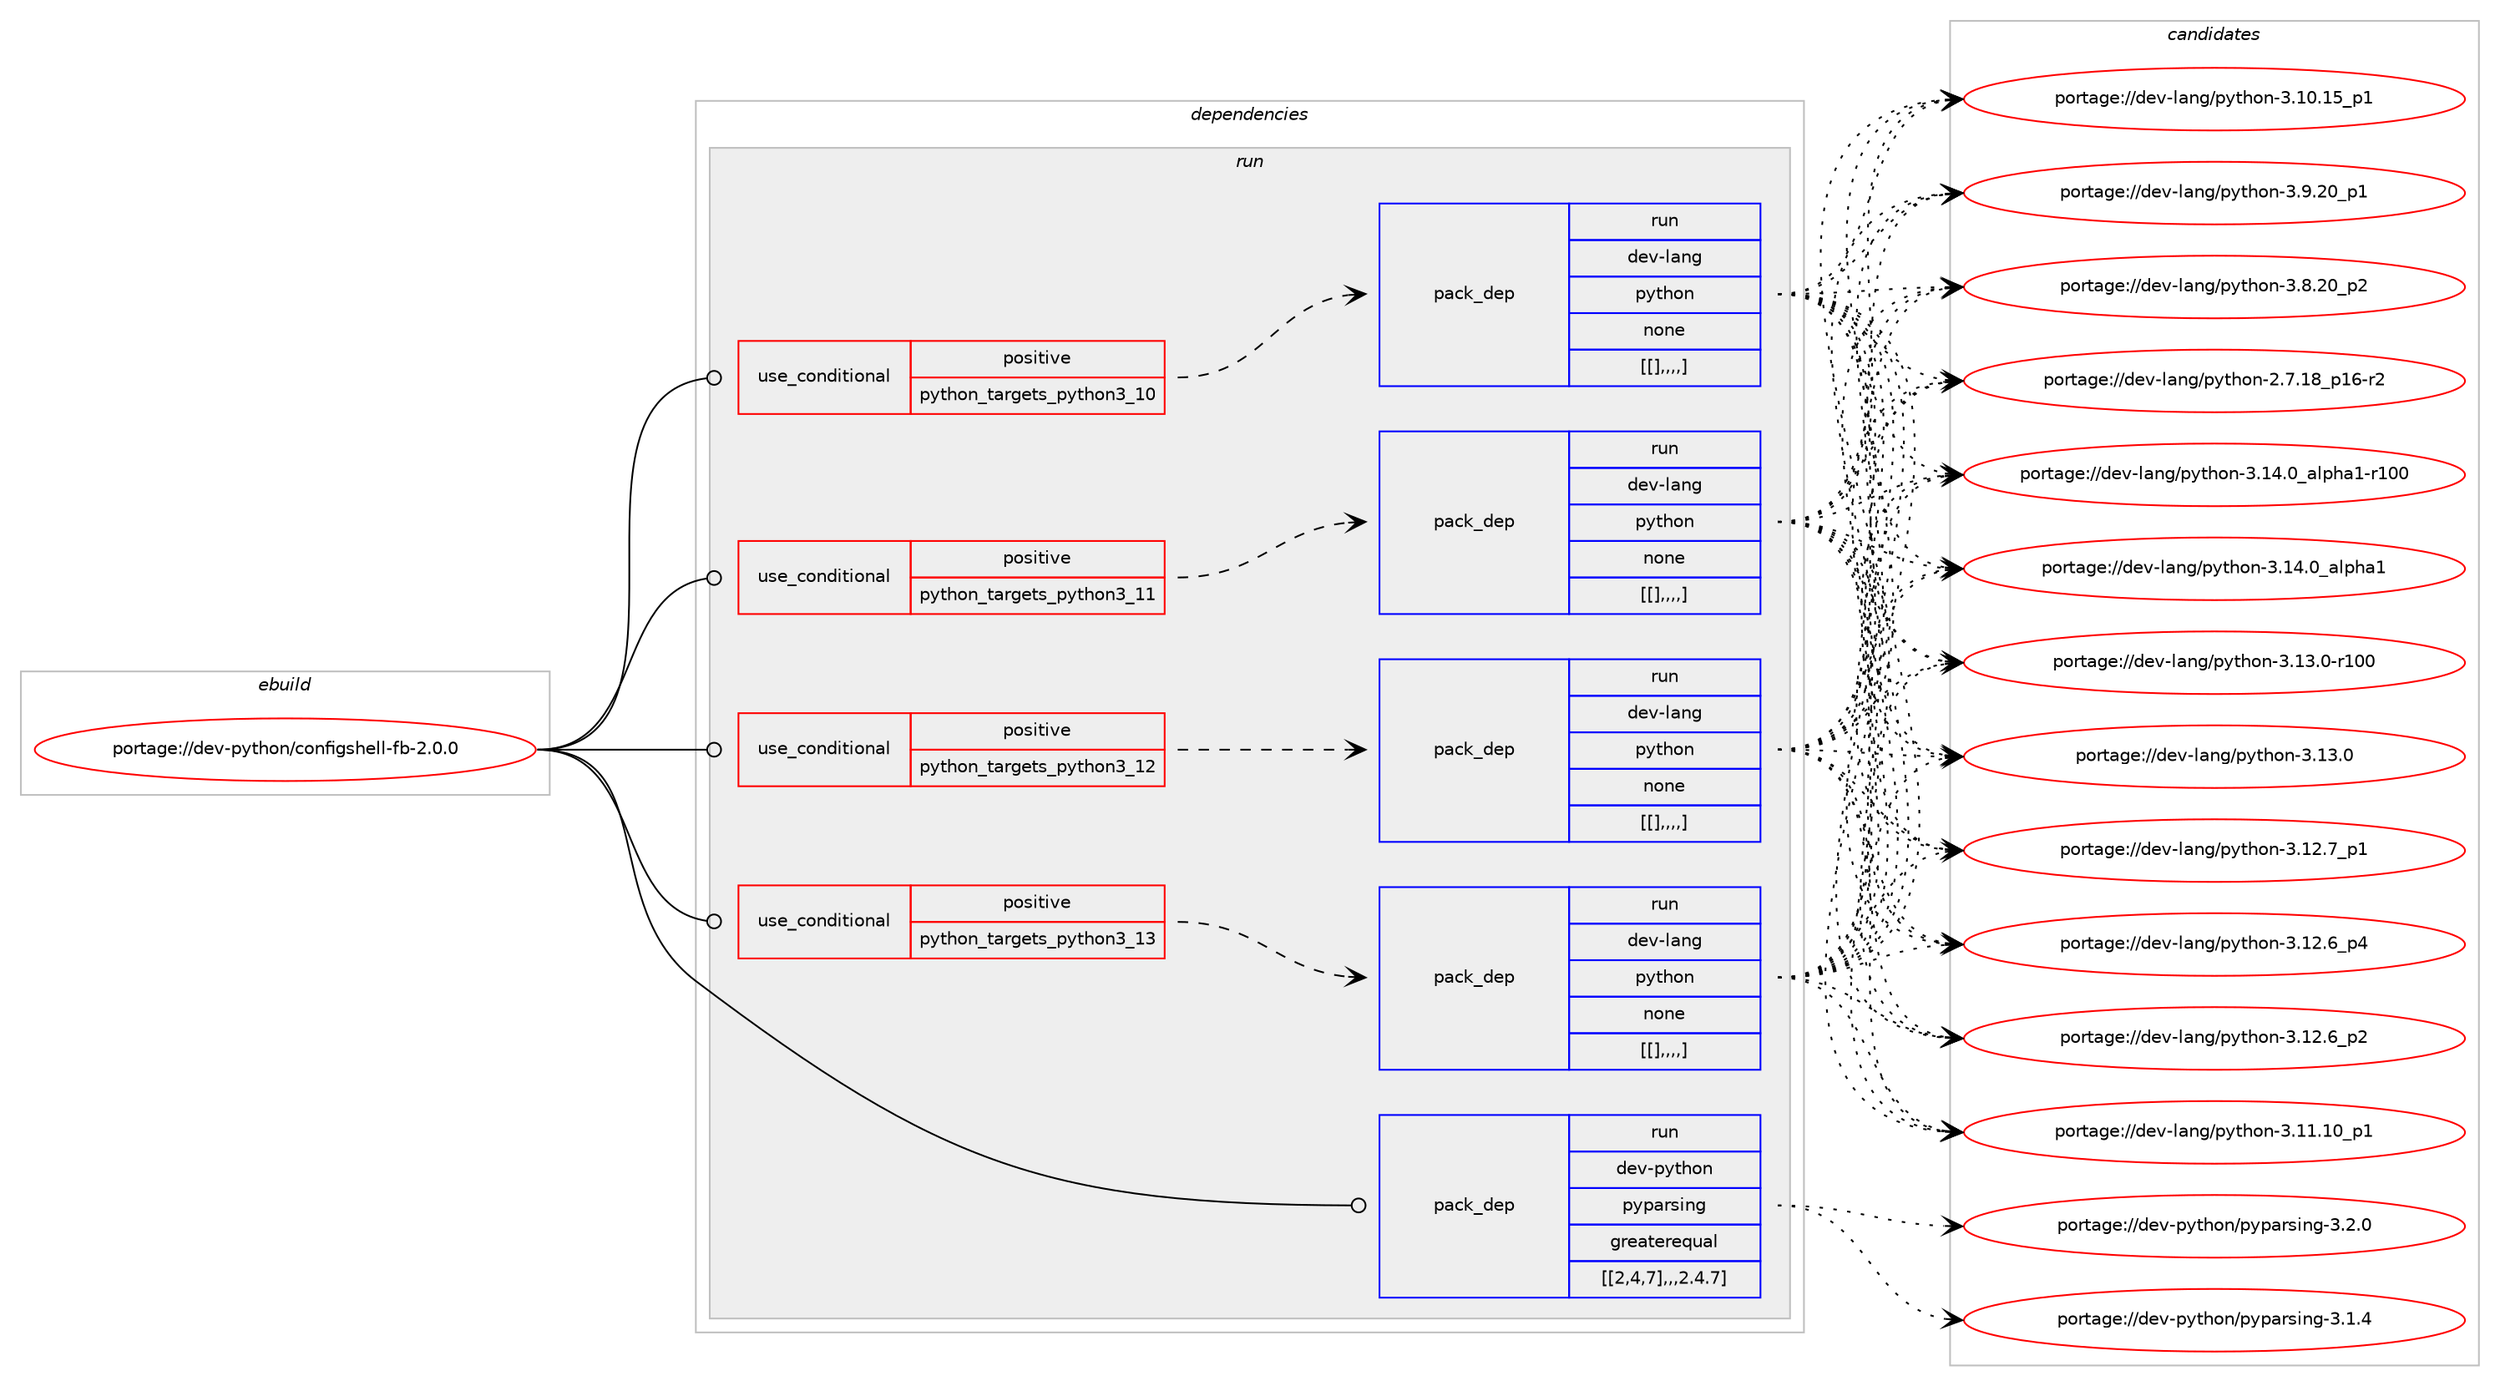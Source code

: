 digraph prolog {

# *************
# Graph options
# *************

newrank=true;
concentrate=true;
compound=true;
graph [rankdir=LR,fontname=Helvetica,fontsize=10,ranksep=1.5];#, ranksep=2.5, nodesep=0.2];
edge  [arrowhead=vee];
node  [fontname=Helvetica,fontsize=10];

# **********
# The ebuild
# **********

subgraph cluster_leftcol {
color=gray;
label=<<i>ebuild</i>>;
id [label="portage://dev-python/configshell-fb-2.0.0", color=red, width=4, href="../dev-python/configshell-fb-2.0.0.svg"];
}

# ****************
# The dependencies
# ****************

subgraph cluster_midcol {
color=gray;
label=<<i>dependencies</i>>;
subgraph cluster_compile {
fillcolor="#eeeeee";
style=filled;
label=<<i>compile</i>>;
}
subgraph cluster_compileandrun {
fillcolor="#eeeeee";
style=filled;
label=<<i>compile and run</i>>;
}
subgraph cluster_run {
fillcolor="#eeeeee";
style=filled;
label=<<i>run</i>>;
subgraph cond33909 {
dependency149430 [label=<<TABLE BORDER="0" CELLBORDER="1" CELLSPACING="0" CELLPADDING="4"><TR><TD ROWSPAN="3" CELLPADDING="10">use_conditional</TD></TR><TR><TD>positive</TD></TR><TR><TD>python_targets_python3_10</TD></TR></TABLE>>, shape=none, color=red];
subgraph pack114212 {
dependency149492 [label=<<TABLE BORDER="0" CELLBORDER="1" CELLSPACING="0" CELLPADDING="4" WIDTH="220"><TR><TD ROWSPAN="6" CELLPADDING="30">pack_dep</TD></TR><TR><TD WIDTH="110">run</TD></TR><TR><TD>dev-lang</TD></TR><TR><TD>python</TD></TR><TR><TD>none</TD></TR><TR><TD>[[],,,,]</TD></TR></TABLE>>, shape=none, color=blue];
}
dependency149430:e -> dependency149492:w [weight=20,style="dashed",arrowhead="vee"];
}
id:e -> dependency149430:w [weight=20,style="solid",arrowhead="odot"];
subgraph cond33926 {
dependency149496 [label=<<TABLE BORDER="0" CELLBORDER="1" CELLSPACING="0" CELLPADDING="4"><TR><TD ROWSPAN="3" CELLPADDING="10">use_conditional</TD></TR><TR><TD>positive</TD></TR><TR><TD>python_targets_python3_11</TD></TR></TABLE>>, shape=none, color=red];
subgraph pack114256 {
dependency149531 [label=<<TABLE BORDER="0" CELLBORDER="1" CELLSPACING="0" CELLPADDING="4" WIDTH="220"><TR><TD ROWSPAN="6" CELLPADDING="30">pack_dep</TD></TR><TR><TD WIDTH="110">run</TD></TR><TR><TD>dev-lang</TD></TR><TR><TD>python</TD></TR><TR><TD>none</TD></TR><TR><TD>[[],,,,]</TD></TR></TABLE>>, shape=none, color=blue];
}
dependency149496:e -> dependency149531:w [weight=20,style="dashed",arrowhead="vee"];
}
id:e -> dependency149496:w [weight=20,style="solid",arrowhead="odot"];
subgraph cond33946 {
dependency149539 [label=<<TABLE BORDER="0" CELLBORDER="1" CELLSPACING="0" CELLPADDING="4"><TR><TD ROWSPAN="3" CELLPADDING="10">use_conditional</TD></TR><TR><TD>positive</TD></TR><TR><TD>python_targets_python3_12</TD></TR></TABLE>>, shape=none, color=red];
subgraph pack114276 {
dependency149549 [label=<<TABLE BORDER="0" CELLBORDER="1" CELLSPACING="0" CELLPADDING="4" WIDTH="220"><TR><TD ROWSPAN="6" CELLPADDING="30">pack_dep</TD></TR><TR><TD WIDTH="110">run</TD></TR><TR><TD>dev-lang</TD></TR><TR><TD>python</TD></TR><TR><TD>none</TD></TR><TR><TD>[[],,,,]</TD></TR></TABLE>>, shape=none, color=blue];
}
dependency149539:e -> dependency149549:w [weight=20,style="dashed",arrowhead="vee"];
}
id:e -> dependency149539:w [weight=20,style="solid",arrowhead="odot"];
subgraph cond33957 {
dependency149559 [label=<<TABLE BORDER="0" CELLBORDER="1" CELLSPACING="0" CELLPADDING="4"><TR><TD ROWSPAN="3" CELLPADDING="10">use_conditional</TD></TR><TR><TD>positive</TD></TR><TR><TD>python_targets_python3_13</TD></TR></TABLE>>, shape=none, color=red];
subgraph pack114301 {
dependency149585 [label=<<TABLE BORDER="0" CELLBORDER="1" CELLSPACING="0" CELLPADDING="4" WIDTH="220"><TR><TD ROWSPAN="6" CELLPADDING="30">pack_dep</TD></TR><TR><TD WIDTH="110">run</TD></TR><TR><TD>dev-lang</TD></TR><TR><TD>python</TD></TR><TR><TD>none</TD></TR><TR><TD>[[],,,,]</TD></TR></TABLE>>, shape=none, color=blue];
}
dependency149559:e -> dependency149585:w [weight=20,style="dashed",arrowhead="vee"];
}
id:e -> dependency149559:w [weight=20,style="solid",arrowhead="odot"];
subgraph pack114311 {
dependency149625 [label=<<TABLE BORDER="0" CELLBORDER="1" CELLSPACING="0" CELLPADDING="4" WIDTH="220"><TR><TD ROWSPAN="6" CELLPADDING="30">pack_dep</TD></TR><TR><TD WIDTH="110">run</TD></TR><TR><TD>dev-python</TD></TR><TR><TD>pyparsing</TD></TR><TR><TD>greaterequal</TD></TR><TR><TD>[[2,4,7],,,2.4.7]</TD></TR></TABLE>>, shape=none, color=blue];
}
id:e -> dependency149625:w [weight=20,style="solid",arrowhead="odot"];
}
}

# **************
# The candidates
# **************

subgraph cluster_choices {
rank=same;
color=gray;
label=<<i>candidates</i>>;

subgraph choice114183 {
color=black;
nodesep=1;
choice100101118451089711010347112121116104111110455146495246489597108112104974945114494848 [label="portage://dev-lang/python-3.14.0_alpha1-r100", color=red, width=4,href="../dev-lang/python-3.14.0_alpha1-r100.svg"];
choice1001011184510897110103471121211161041111104551464952464895971081121049749 [label="portage://dev-lang/python-3.14.0_alpha1", color=red, width=4,href="../dev-lang/python-3.14.0_alpha1.svg"];
choice1001011184510897110103471121211161041111104551464951464845114494848 [label="portage://dev-lang/python-3.13.0-r100", color=red, width=4,href="../dev-lang/python-3.13.0-r100.svg"];
choice10010111845108971101034711212111610411111045514649514648 [label="portage://dev-lang/python-3.13.0", color=red, width=4,href="../dev-lang/python-3.13.0.svg"];
choice100101118451089711010347112121116104111110455146495046559511249 [label="portage://dev-lang/python-3.12.7_p1", color=red, width=4,href="../dev-lang/python-3.12.7_p1.svg"];
choice100101118451089711010347112121116104111110455146495046549511252 [label="portage://dev-lang/python-3.12.6_p4", color=red, width=4,href="../dev-lang/python-3.12.6_p4.svg"];
choice100101118451089711010347112121116104111110455146495046549511250 [label="portage://dev-lang/python-3.12.6_p2", color=red, width=4,href="../dev-lang/python-3.12.6_p2.svg"];
choice10010111845108971101034711212111610411111045514649494649489511249 [label="portage://dev-lang/python-3.11.10_p1", color=red, width=4,href="../dev-lang/python-3.11.10_p1.svg"];
choice10010111845108971101034711212111610411111045514649484649539511249 [label="portage://dev-lang/python-3.10.15_p1", color=red, width=4,href="../dev-lang/python-3.10.15_p1.svg"];
choice100101118451089711010347112121116104111110455146574650489511249 [label="portage://dev-lang/python-3.9.20_p1", color=red, width=4,href="../dev-lang/python-3.9.20_p1.svg"];
choice100101118451089711010347112121116104111110455146564650489511250 [label="portage://dev-lang/python-3.8.20_p2", color=red, width=4,href="../dev-lang/python-3.8.20_p2.svg"];
choice100101118451089711010347112121116104111110455046554649569511249544511450 [label="portage://dev-lang/python-2.7.18_p16-r2", color=red, width=4,href="../dev-lang/python-2.7.18_p16-r2.svg"];
dependency149492:e -> choice100101118451089711010347112121116104111110455146495246489597108112104974945114494848:w [style=dotted,weight="100"];
dependency149492:e -> choice1001011184510897110103471121211161041111104551464952464895971081121049749:w [style=dotted,weight="100"];
dependency149492:e -> choice1001011184510897110103471121211161041111104551464951464845114494848:w [style=dotted,weight="100"];
dependency149492:e -> choice10010111845108971101034711212111610411111045514649514648:w [style=dotted,weight="100"];
dependency149492:e -> choice100101118451089711010347112121116104111110455146495046559511249:w [style=dotted,weight="100"];
dependency149492:e -> choice100101118451089711010347112121116104111110455146495046549511252:w [style=dotted,weight="100"];
dependency149492:e -> choice100101118451089711010347112121116104111110455146495046549511250:w [style=dotted,weight="100"];
dependency149492:e -> choice10010111845108971101034711212111610411111045514649494649489511249:w [style=dotted,weight="100"];
dependency149492:e -> choice10010111845108971101034711212111610411111045514649484649539511249:w [style=dotted,weight="100"];
dependency149492:e -> choice100101118451089711010347112121116104111110455146574650489511249:w [style=dotted,weight="100"];
dependency149492:e -> choice100101118451089711010347112121116104111110455146564650489511250:w [style=dotted,weight="100"];
dependency149492:e -> choice100101118451089711010347112121116104111110455046554649569511249544511450:w [style=dotted,weight="100"];
}
subgraph choice114258 {
color=black;
nodesep=1;
choice100101118451089711010347112121116104111110455146495246489597108112104974945114494848 [label="portage://dev-lang/python-3.14.0_alpha1-r100", color=red, width=4,href="../dev-lang/python-3.14.0_alpha1-r100.svg"];
choice1001011184510897110103471121211161041111104551464952464895971081121049749 [label="portage://dev-lang/python-3.14.0_alpha1", color=red, width=4,href="../dev-lang/python-3.14.0_alpha1.svg"];
choice1001011184510897110103471121211161041111104551464951464845114494848 [label="portage://dev-lang/python-3.13.0-r100", color=red, width=4,href="../dev-lang/python-3.13.0-r100.svg"];
choice10010111845108971101034711212111610411111045514649514648 [label="portage://dev-lang/python-3.13.0", color=red, width=4,href="../dev-lang/python-3.13.0.svg"];
choice100101118451089711010347112121116104111110455146495046559511249 [label="portage://dev-lang/python-3.12.7_p1", color=red, width=4,href="../dev-lang/python-3.12.7_p1.svg"];
choice100101118451089711010347112121116104111110455146495046549511252 [label="portage://dev-lang/python-3.12.6_p4", color=red, width=4,href="../dev-lang/python-3.12.6_p4.svg"];
choice100101118451089711010347112121116104111110455146495046549511250 [label="portage://dev-lang/python-3.12.6_p2", color=red, width=4,href="../dev-lang/python-3.12.6_p2.svg"];
choice10010111845108971101034711212111610411111045514649494649489511249 [label="portage://dev-lang/python-3.11.10_p1", color=red, width=4,href="../dev-lang/python-3.11.10_p1.svg"];
choice10010111845108971101034711212111610411111045514649484649539511249 [label="portage://dev-lang/python-3.10.15_p1", color=red, width=4,href="../dev-lang/python-3.10.15_p1.svg"];
choice100101118451089711010347112121116104111110455146574650489511249 [label="portage://dev-lang/python-3.9.20_p1", color=red, width=4,href="../dev-lang/python-3.9.20_p1.svg"];
choice100101118451089711010347112121116104111110455146564650489511250 [label="portage://dev-lang/python-3.8.20_p2", color=red, width=4,href="../dev-lang/python-3.8.20_p2.svg"];
choice100101118451089711010347112121116104111110455046554649569511249544511450 [label="portage://dev-lang/python-2.7.18_p16-r2", color=red, width=4,href="../dev-lang/python-2.7.18_p16-r2.svg"];
dependency149531:e -> choice100101118451089711010347112121116104111110455146495246489597108112104974945114494848:w [style=dotted,weight="100"];
dependency149531:e -> choice1001011184510897110103471121211161041111104551464952464895971081121049749:w [style=dotted,weight="100"];
dependency149531:e -> choice1001011184510897110103471121211161041111104551464951464845114494848:w [style=dotted,weight="100"];
dependency149531:e -> choice10010111845108971101034711212111610411111045514649514648:w [style=dotted,weight="100"];
dependency149531:e -> choice100101118451089711010347112121116104111110455146495046559511249:w [style=dotted,weight="100"];
dependency149531:e -> choice100101118451089711010347112121116104111110455146495046549511252:w [style=dotted,weight="100"];
dependency149531:e -> choice100101118451089711010347112121116104111110455146495046549511250:w [style=dotted,weight="100"];
dependency149531:e -> choice10010111845108971101034711212111610411111045514649494649489511249:w [style=dotted,weight="100"];
dependency149531:e -> choice10010111845108971101034711212111610411111045514649484649539511249:w [style=dotted,weight="100"];
dependency149531:e -> choice100101118451089711010347112121116104111110455146574650489511249:w [style=dotted,weight="100"];
dependency149531:e -> choice100101118451089711010347112121116104111110455146564650489511250:w [style=dotted,weight="100"];
dependency149531:e -> choice100101118451089711010347112121116104111110455046554649569511249544511450:w [style=dotted,weight="100"];
}
subgraph choice114271 {
color=black;
nodesep=1;
choice100101118451089711010347112121116104111110455146495246489597108112104974945114494848 [label="portage://dev-lang/python-3.14.0_alpha1-r100", color=red, width=4,href="../dev-lang/python-3.14.0_alpha1-r100.svg"];
choice1001011184510897110103471121211161041111104551464952464895971081121049749 [label="portage://dev-lang/python-3.14.0_alpha1", color=red, width=4,href="../dev-lang/python-3.14.0_alpha1.svg"];
choice1001011184510897110103471121211161041111104551464951464845114494848 [label="portage://dev-lang/python-3.13.0-r100", color=red, width=4,href="../dev-lang/python-3.13.0-r100.svg"];
choice10010111845108971101034711212111610411111045514649514648 [label="portage://dev-lang/python-3.13.0", color=red, width=4,href="../dev-lang/python-3.13.0.svg"];
choice100101118451089711010347112121116104111110455146495046559511249 [label="portage://dev-lang/python-3.12.7_p1", color=red, width=4,href="../dev-lang/python-3.12.7_p1.svg"];
choice100101118451089711010347112121116104111110455146495046549511252 [label="portage://dev-lang/python-3.12.6_p4", color=red, width=4,href="../dev-lang/python-3.12.6_p4.svg"];
choice100101118451089711010347112121116104111110455146495046549511250 [label="portage://dev-lang/python-3.12.6_p2", color=red, width=4,href="../dev-lang/python-3.12.6_p2.svg"];
choice10010111845108971101034711212111610411111045514649494649489511249 [label="portage://dev-lang/python-3.11.10_p1", color=red, width=4,href="../dev-lang/python-3.11.10_p1.svg"];
choice10010111845108971101034711212111610411111045514649484649539511249 [label="portage://dev-lang/python-3.10.15_p1", color=red, width=4,href="../dev-lang/python-3.10.15_p1.svg"];
choice100101118451089711010347112121116104111110455146574650489511249 [label="portage://dev-lang/python-3.9.20_p1", color=red, width=4,href="../dev-lang/python-3.9.20_p1.svg"];
choice100101118451089711010347112121116104111110455146564650489511250 [label="portage://dev-lang/python-3.8.20_p2", color=red, width=4,href="../dev-lang/python-3.8.20_p2.svg"];
choice100101118451089711010347112121116104111110455046554649569511249544511450 [label="portage://dev-lang/python-2.7.18_p16-r2", color=red, width=4,href="../dev-lang/python-2.7.18_p16-r2.svg"];
dependency149549:e -> choice100101118451089711010347112121116104111110455146495246489597108112104974945114494848:w [style=dotted,weight="100"];
dependency149549:e -> choice1001011184510897110103471121211161041111104551464952464895971081121049749:w [style=dotted,weight="100"];
dependency149549:e -> choice1001011184510897110103471121211161041111104551464951464845114494848:w [style=dotted,weight="100"];
dependency149549:e -> choice10010111845108971101034711212111610411111045514649514648:w [style=dotted,weight="100"];
dependency149549:e -> choice100101118451089711010347112121116104111110455146495046559511249:w [style=dotted,weight="100"];
dependency149549:e -> choice100101118451089711010347112121116104111110455146495046549511252:w [style=dotted,weight="100"];
dependency149549:e -> choice100101118451089711010347112121116104111110455146495046549511250:w [style=dotted,weight="100"];
dependency149549:e -> choice10010111845108971101034711212111610411111045514649494649489511249:w [style=dotted,weight="100"];
dependency149549:e -> choice10010111845108971101034711212111610411111045514649484649539511249:w [style=dotted,weight="100"];
dependency149549:e -> choice100101118451089711010347112121116104111110455146574650489511249:w [style=dotted,weight="100"];
dependency149549:e -> choice100101118451089711010347112121116104111110455146564650489511250:w [style=dotted,weight="100"];
dependency149549:e -> choice100101118451089711010347112121116104111110455046554649569511249544511450:w [style=dotted,weight="100"];
}
subgraph choice114333 {
color=black;
nodesep=1;
choice100101118451089711010347112121116104111110455146495246489597108112104974945114494848 [label="portage://dev-lang/python-3.14.0_alpha1-r100", color=red, width=4,href="../dev-lang/python-3.14.0_alpha1-r100.svg"];
choice1001011184510897110103471121211161041111104551464952464895971081121049749 [label="portage://dev-lang/python-3.14.0_alpha1", color=red, width=4,href="../dev-lang/python-3.14.0_alpha1.svg"];
choice1001011184510897110103471121211161041111104551464951464845114494848 [label="portage://dev-lang/python-3.13.0-r100", color=red, width=4,href="../dev-lang/python-3.13.0-r100.svg"];
choice10010111845108971101034711212111610411111045514649514648 [label="portage://dev-lang/python-3.13.0", color=red, width=4,href="../dev-lang/python-3.13.0.svg"];
choice100101118451089711010347112121116104111110455146495046559511249 [label="portage://dev-lang/python-3.12.7_p1", color=red, width=4,href="../dev-lang/python-3.12.7_p1.svg"];
choice100101118451089711010347112121116104111110455146495046549511252 [label="portage://dev-lang/python-3.12.6_p4", color=red, width=4,href="../dev-lang/python-3.12.6_p4.svg"];
choice100101118451089711010347112121116104111110455146495046549511250 [label="portage://dev-lang/python-3.12.6_p2", color=red, width=4,href="../dev-lang/python-3.12.6_p2.svg"];
choice10010111845108971101034711212111610411111045514649494649489511249 [label="portage://dev-lang/python-3.11.10_p1", color=red, width=4,href="../dev-lang/python-3.11.10_p1.svg"];
choice10010111845108971101034711212111610411111045514649484649539511249 [label="portage://dev-lang/python-3.10.15_p1", color=red, width=4,href="../dev-lang/python-3.10.15_p1.svg"];
choice100101118451089711010347112121116104111110455146574650489511249 [label="portage://dev-lang/python-3.9.20_p1", color=red, width=4,href="../dev-lang/python-3.9.20_p1.svg"];
choice100101118451089711010347112121116104111110455146564650489511250 [label="portage://dev-lang/python-3.8.20_p2", color=red, width=4,href="../dev-lang/python-3.8.20_p2.svg"];
choice100101118451089711010347112121116104111110455046554649569511249544511450 [label="portage://dev-lang/python-2.7.18_p16-r2", color=red, width=4,href="../dev-lang/python-2.7.18_p16-r2.svg"];
dependency149585:e -> choice100101118451089711010347112121116104111110455146495246489597108112104974945114494848:w [style=dotted,weight="100"];
dependency149585:e -> choice1001011184510897110103471121211161041111104551464952464895971081121049749:w [style=dotted,weight="100"];
dependency149585:e -> choice1001011184510897110103471121211161041111104551464951464845114494848:w [style=dotted,weight="100"];
dependency149585:e -> choice10010111845108971101034711212111610411111045514649514648:w [style=dotted,weight="100"];
dependency149585:e -> choice100101118451089711010347112121116104111110455146495046559511249:w [style=dotted,weight="100"];
dependency149585:e -> choice100101118451089711010347112121116104111110455146495046549511252:w [style=dotted,weight="100"];
dependency149585:e -> choice100101118451089711010347112121116104111110455146495046549511250:w [style=dotted,weight="100"];
dependency149585:e -> choice10010111845108971101034711212111610411111045514649494649489511249:w [style=dotted,weight="100"];
dependency149585:e -> choice10010111845108971101034711212111610411111045514649484649539511249:w [style=dotted,weight="100"];
dependency149585:e -> choice100101118451089711010347112121116104111110455146574650489511249:w [style=dotted,weight="100"];
dependency149585:e -> choice100101118451089711010347112121116104111110455146564650489511250:w [style=dotted,weight="100"];
dependency149585:e -> choice100101118451089711010347112121116104111110455046554649569511249544511450:w [style=dotted,weight="100"];
}
subgraph choice114352 {
color=black;
nodesep=1;
choice100101118451121211161041111104711212111297114115105110103455146504648 [label="portage://dev-python/pyparsing-3.2.0", color=red, width=4,href="../dev-python/pyparsing-3.2.0.svg"];
choice100101118451121211161041111104711212111297114115105110103455146494652 [label="portage://dev-python/pyparsing-3.1.4", color=red, width=4,href="../dev-python/pyparsing-3.1.4.svg"];
dependency149625:e -> choice100101118451121211161041111104711212111297114115105110103455146504648:w [style=dotted,weight="100"];
dependency149625:e -> choice100101118451121211161041111104711212111297114115105110103455146494652:w [style=dotted,weight="100"];
}
}

}

